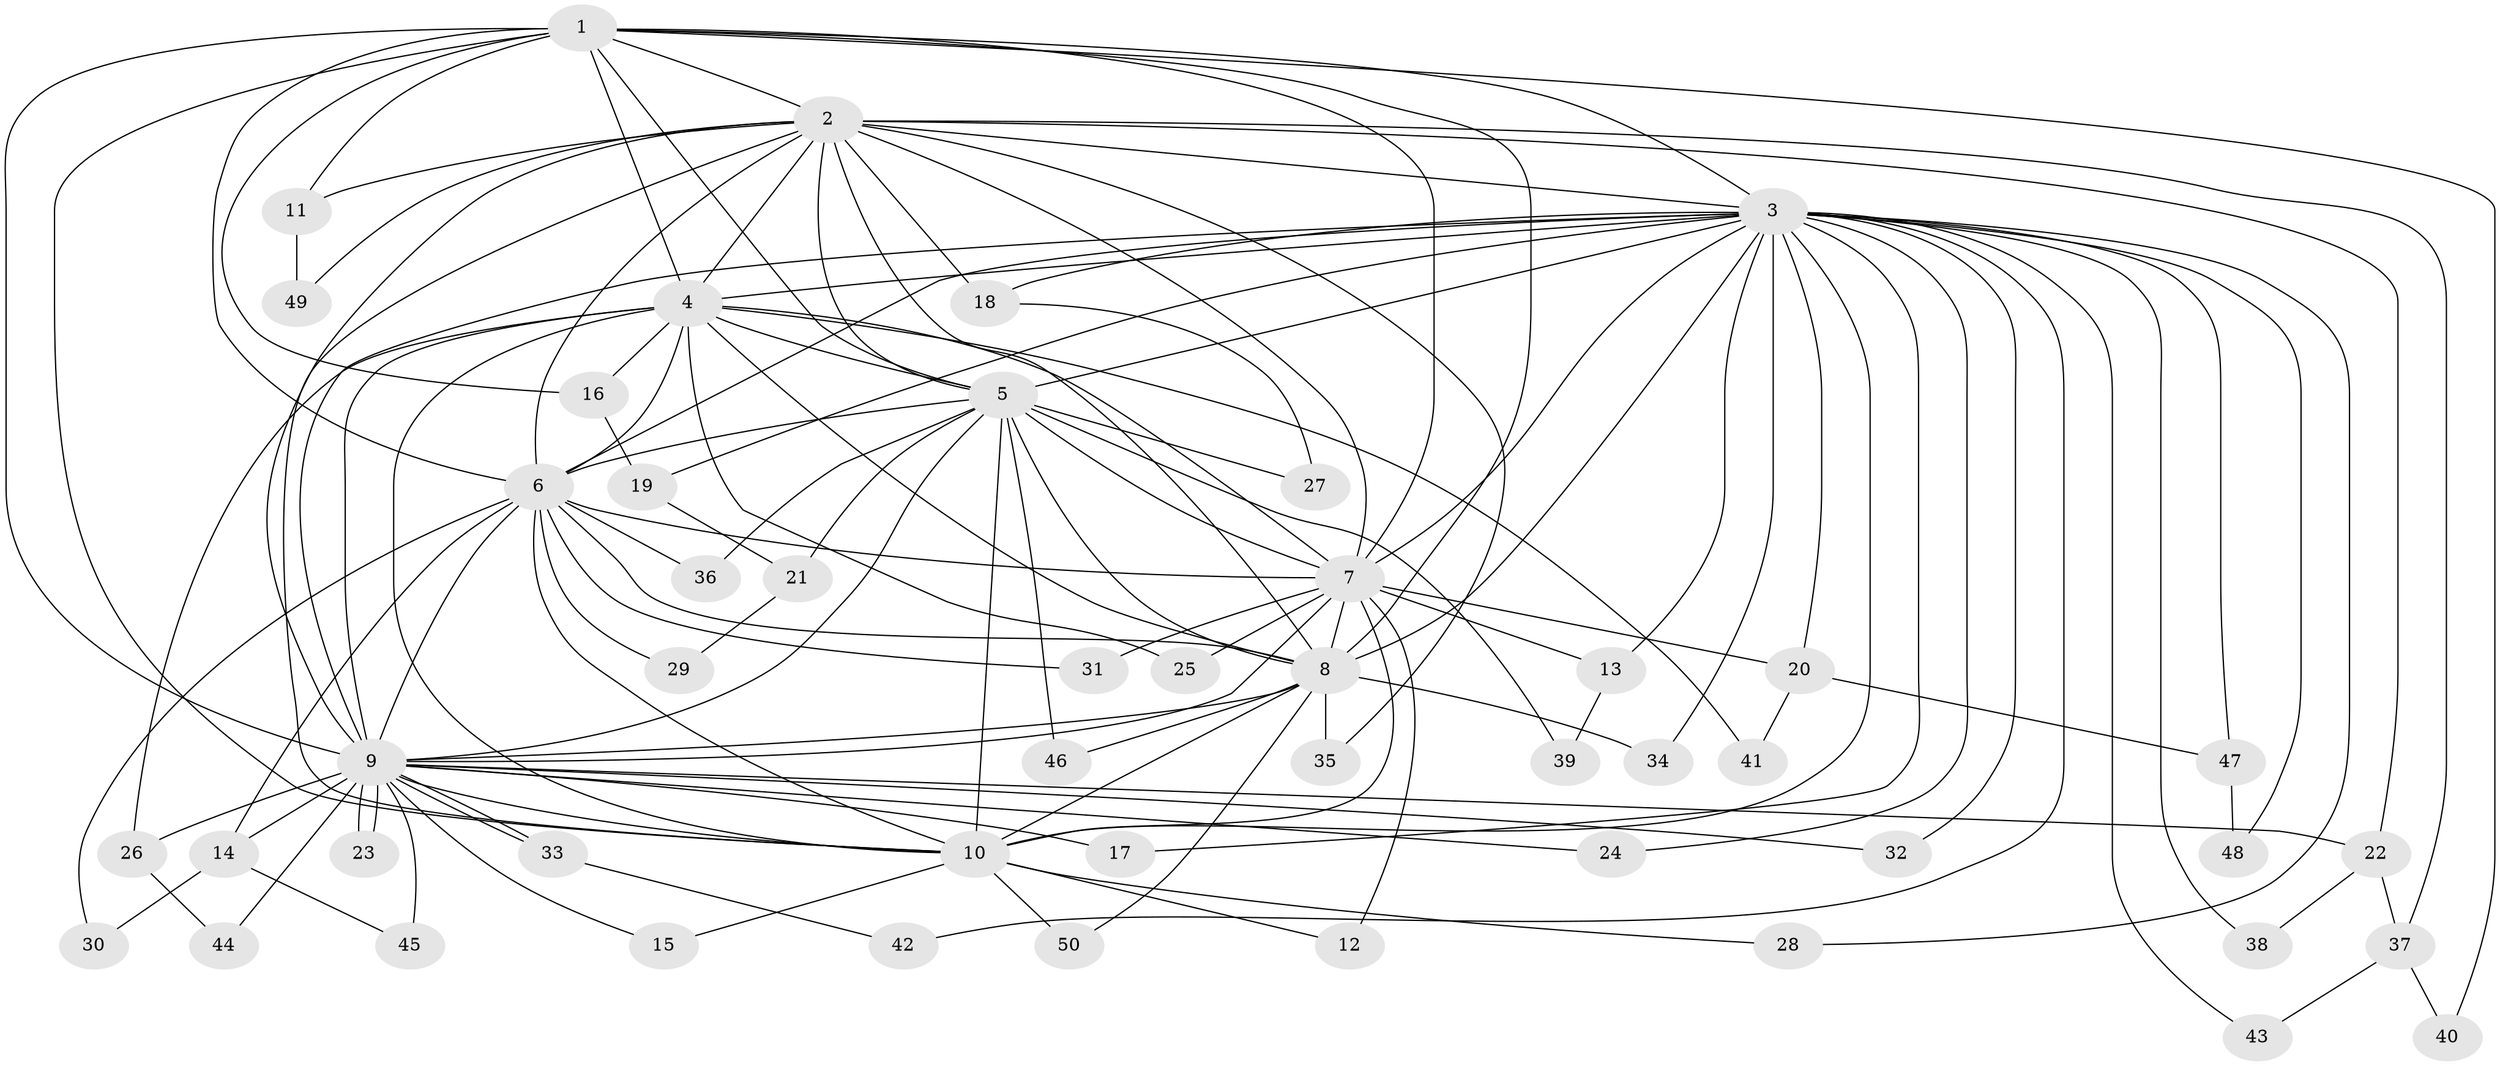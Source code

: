 // Generated by graph-tools (version 1.1) at 2025/11/02/27/25 16:11:07]
// undirected, 50 vertices, 125 edges
graph export_dot {
graph [start="1"]
  node [color=gray90,style=filled];
  1;
  2;
  3;
  4;
  5;
  6;
  7;
  8;
  9;
  10;
  11;
  12;
  13;
  14;
  15;
  16;
  17;
  18;
  19;
  20;
  21;
  22;
  23;
  24;
  25;
  26;
  27;
  28;
  29;
  30;
  31;
  32;
  33;
  34;
  35;
  36;
  37;
  38;
  39;
  40;
  41;
  42;
  43;
  44;
  45;
  46;
  47;
  48;
  49;
  50;
  1 -- 2;
  1 -- 3;
  1 -- 4;
  1 -- 5;
  1 -- 6;
  1 -- 7;
  1 -- 8;
  1 -- 9;
  1 -- 10;
  1 -- 11;
  1 -- 16;
  1 -- 40;
  2 -- 3;
  2 -- 4;
  2 -- 5;
  2 -- 6;
  2 -- 7;
  2 -- 8;
  2 -- 9;
  2 -- 10;
  2 -- 11;
  2 -- 18;
  2 -- 22;
  2 -- 35;
  2 -- 37;
  2 -- 49;
  3 -- 4;
  3 -- 5;
  3 -- 6;
  3 -- 7;
  3 -- 8;
  3 -- 9;
  3 -- 10;
  3 -- 13;
  3 -- 17;
  3 -- 18;
  3 -- 19;
  3 -- 20;
  3 -- 24;
  3 -- 28;
  3 -- 32;
  3 -- 34;
  3 -- 38;
  3 -- 42;
  3 -- 43;
  3 -- 47;
  3 -- 48;
  4 -- 5;
  4 -- 6;
  4 -- 7;
  4 -- 8;
  4 -- 9;
  4 -- 10;
  4 -- 16;
  4 -- 25;
  4 -- 26;
  4 -- 41;
  5 -- 6;
  5 -- 7;
  5 -- 8;
  5 -- 9;
  5 -- 10;
  5 -- 21;
  5 -- 27;
  5 -- 36;
  5 -- 39;
  5 -- 46;
  6 -- 7;
  6 -- 8;
  6 -- 9;
  6 -- 10;
  6 -- 14;
  6 -- 29;
  6 -- 30;
  6 -- 31;
  6 -- 36;
  7 -- 8;
  7 -- 9;
  7 -- 10;
  7 -- 12;
  7 -- 13;
  7 -- 20;
  7 -- 25;
  7 -- 31;
  8 -- 9;
  8 -- 10;
  8 -- 34;
  8 -- 35;
  8 -- 46;
  8 -- 50;
  9 -- 10;
  9 -- 14;
  9 -- 15;
  9 -- 17;
  9 -- 22;
  9 -- 23;
  9 -- 23;
  9 -- 24;
  9 -- 26;
  9 -- 32;
  9 -- 33;
  9 -- 33;
  9 -- 44;
  9 -- 45;
  10 -- 12;
  10 -- 15;
  10 -- 28;
  10 -- 50;
  11 -- 49;
  13 -- 39;
  14 -- 30;
  14 -- 45;
  16 -- 19;
  18 -- 27;
  19 -- 21;
  20 -- 41;
  20 -- 47;
  21 -- 29;
  22 -- 37;
  22 -- 38;
  26 -- 44;
  33 -- 42;
  37 -- 40;
  37 -- 43;
  47 -- 48;
}
